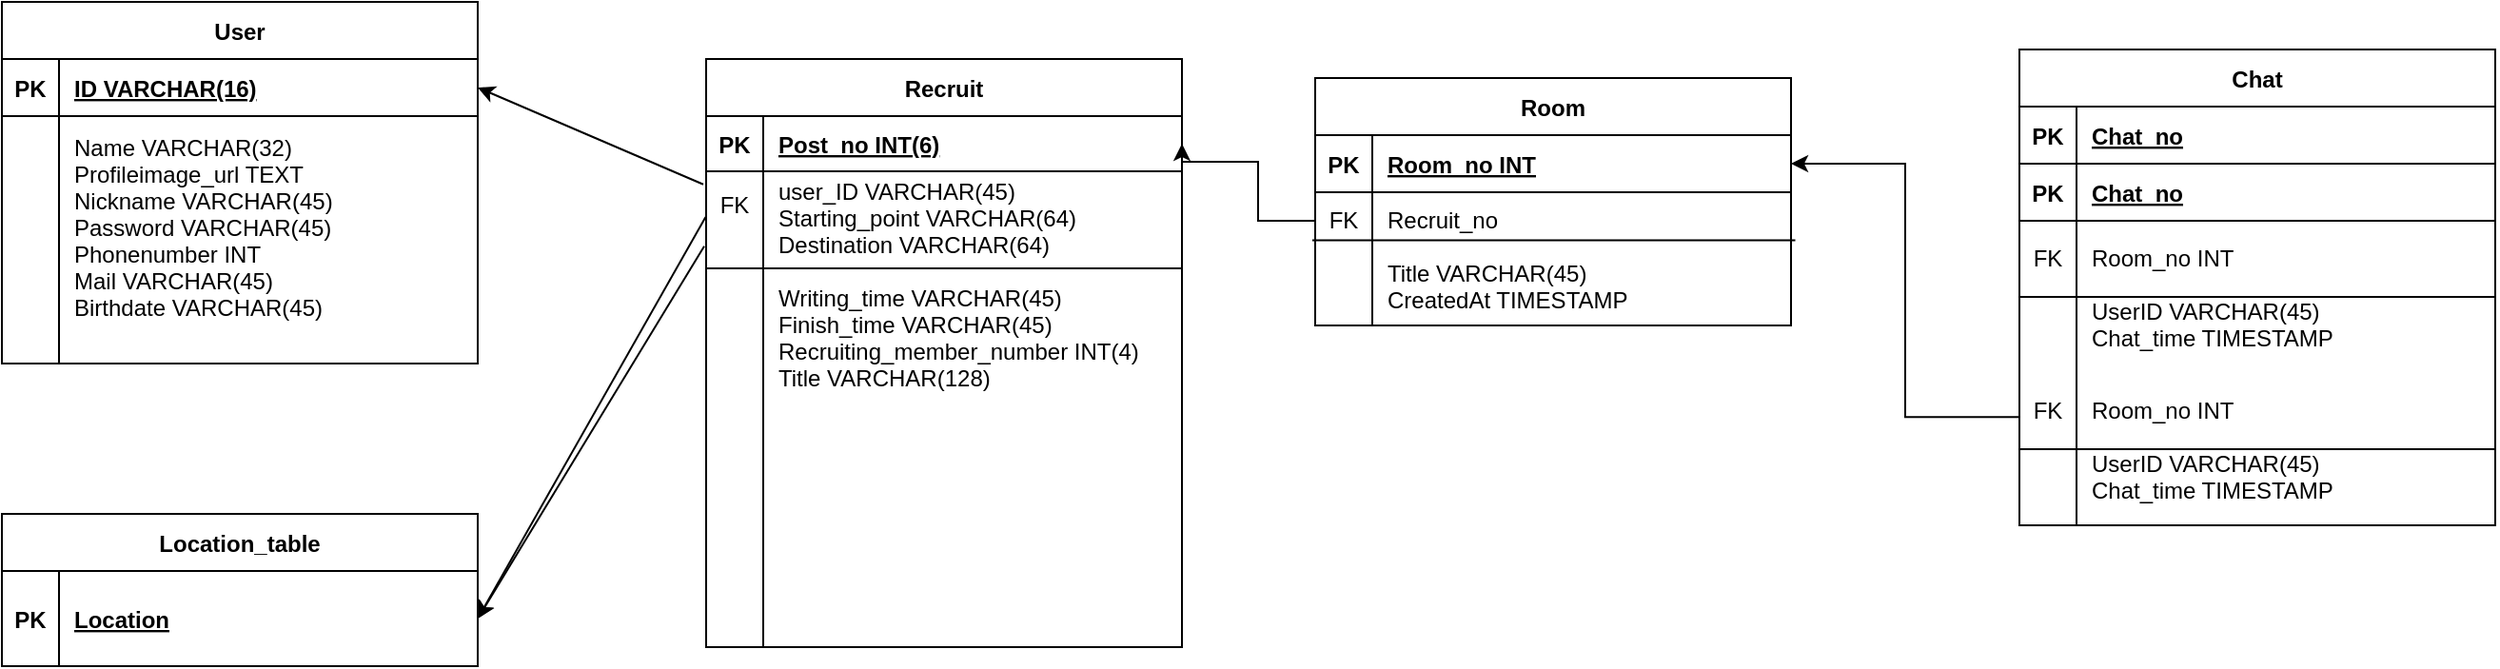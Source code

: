 <mxfile version="20.5.0" type="device"><diagram id="R2lEEEUBdFMjLlhIrx00" name="Page-1"><mxGraphModel dx="1955" dy="887" grid="1" gridSize="10" guides="1" tooltips="1" connect="1" arrows="1" fold="1" page="1" pageScale="1" pageWidth="850" pageHeight="1100" math="0" shadow="0" extFonts="Permanent Marker^https://fonts.googleapis.com/css?family=Permanent+Marker"><root><mxCell id="0"/><mxCell id="1" parent="0"/><mxCell id="C-vyLk0tnHw3VtMMgP7b-2" value="Recruit" style="shape=table;startSize=30;container=1;collapsible=1;childLayout=tableLayout;fixedRows=1;rowLines=0;fontStyle=1;align=center;resizeLast=1;" parent="1" vertex="1"><mxGeometry x="620" y="470" width="250" height="309" as="geometry"/></mxCell><mxCell id="C-vyLk0tnHw3VtMMgP7b-3" value="" style="shape=partialRectangle;collapsible=0;dropTarget=0;pointerEvents=0;fillColor=none;points=[[0,0.5],[1,0.5]];portConstraint=eastwest;top=0;left=0;right=0;bottom=1;" parent="C-vyLk0tnHw3VtMMgP7b-2" vertex="1"><mxGeometry y="30" width="250" height="29" as="geometry"/></mxCell><mxCell id="C-vyLk0tnHw3VtMMgP7b-4" value="PK" style="shape=partialRectangle;overflow=hidden;connectable=0;fillColor=none;top=0;left=0;bottom=0;right=0;fontStyle=1;" parent="C-vyLk0tnHw3VtMMgP7b-3" vertex="1"><mxGeometry width="30" height="29" as="geometry"><mxRectangle width="30" height="29" as="alternateBounds"/></mxGeometry></mxCell><mxCell id="C-vyLk0tnHw3VtMMgP7b-5" value="Post_no INT(6)" style="shape=partialRectangle;overflow=hidden;connectable=0;fillColor=none;top=0;left=0;bottom=0;right=0;align=left;spacingLeft=6;fontStyle=5;" parent="C-vyLk0tnHw3VtMMgP7b-3" vertex="1"><mxGeometry x="30" width="220" height="29" as="geometry"><mxRectangle width="220" height="29" as="alternateBounds"/></mxGeometry></mxCell><mxCell id="NHss5fVnDGJ_v4rthJES-1" value="" style="endArrow=none;html=1;rounded=0;" parent="C-vyLk0tnHw3VtMMgP7b-2" edge="1"><mxGeometry width="50" height="50" relative="1" as="geometry"><mxPoint y="110" as="sourcePoint"/><mxPoint x="250" y="110" as="targetPoint"/><Array as="points"><mxPoint x="120" y="110"/></Array></mxGeometry></mxCell><mxCell id="C-vyLk0tnHw3VtMMgP7b-6" value="" style="shape=partialRectangle;collapsible=0;dropTarget=0;pointerEvents=0;fillColor=none;points=[[0,0.5],[1,0.5]];portConstraint=eastwest;top=0;left=0;right=0;bottom=0;" parent="C-vyLk0tnHw3VtMMgP7b-2" vertex="1"><mxGeometry y="59" width="250" height="160" as="geometry"/></mxCell><mxCell id="C-vyLk0tnHw3VtMMgP7b-7" value="FK&#10;&#10;&#10;&#10;&#10;&#10;&#10;&#10;&#10;" style="shape=partialRectangle;overflow=hidden;connectable=0;fillColor=none;top=0;left=0;bottom=0;right=0;" parent="C-vyLk0tnHw3VtMMgP7b-6" vertex="1"><mxGeometry width="30" height="160" as="geometry"><mxRectangle width="30" height="160" as="alternateBounds"/></mxGeometry></mxCell><mxCell id="C-vyLk0tnHw3VtMMgP7b-8" value="user_ID VARCHAR(45)&#10;Starting_point VARCHAR(64)&#10;Destination VARCHAR(64)&#10;&#10;Writing_time VARCHAR(45)&#10;Finish_time VARCHAR(45)&#10;Recruiting_member_number INT(4)&#10;Title VARCHAR(128)&#10;&#10;&#10;" style="shape=partialRectangle;overflow=hidden;connectable=0;fillColor=none;top=0;left=0;bottom=0;right=0;align=left;spacingLeft=6;" parent="C-vyLk0tnHw3VtMMgP7b-6" vertex="1"><mxGeometry x="30" width="220" height="160" as="geometry"><mxRectangle width="220" height="160" as="alternateBounds"/></mxGeometry></mxCell><mxCell id="C-vyLk0tnHw3VtMMgP7b-9" value="" style="shape=partialRectangle;collapsible=0;dropTarget=0;pointerEvents=0;fillColor=none;points=[[0,0.5],[1,0.5]];portConstraint=eastwest;top=0;left=0;right=0;bottom=0;" parent="C-vyLk0tnHw3VtMMgP7b-2" vertex="1"><mxGeometry y="219" width="250" height="90" as="geometry"/></mxCell><mxCell id="C-vyLk0tnHw3VtMMgP7b-10" value="" style="shape=partialRectangle;overflow=hidden;connectable=0;fillColor=none;top=0;left=0;bottom=0;right=0;" parent="C-vyLk0tnHw3VtMMgP7b-9" vertex="1"><mxGeometry width="30" height="90" as="geometry"><mxRectangle width="30" height="90" as="alternateBounds"/></mxGeometry></mxCell><mxCell id="C-vyLk0tnHw3VtMMgP7b-11" value="" style="shape=partialRectangle;overflow=hidden;connectable=0;fillColor=none;top=0;left=0;bottom=0;right=0;align=left;spacingLeft=6;" parent="C-vyLk0tnHw3VtMMgP7b-9" vertex="1"><mxGeometry x="30" width="220" height="90" as="geometry"><mxRectangle width="220" height="90" as="alternateBounds"/></mxGeometry></mxCell><mxCell id="C-vyLk0tnHw3VtMMgP7b-23" value="User" style="shape=table;startSize=30;container=1;collapsible=1;childLayout=tableLayout;fixedRows=1;rowLines=0;fontStyle=1;align=center;resizeLast=1;" parent="1" vertex="1"><mxGeometry x="250" y="440" width="250" height="190" as="geometry"/></mxCell><mxCell id="C-vyLk0tnHw3VtMMgP7b-24" value="" style="shape=partialRectangle;collapsible=0;dropTarget=0;pointerEvents=0;fillColor=none;points=[[0,0.5],[1,0.5]];portConstraint=eastwest;top=0;left=0;right=0;bottom=1;" parent="C-vyLk0tnHw3VtMMgP7b-23" vertex="1"><mxGeometry y="30" width="250" height="30" as="geometry"/></mxCell><mxCell id="C-vyLk0tnHw3VtMMgP7b-25" value="PK" style="shape=partialRectangle;overflow=hidden;connectable=0;fillColor=none;top=0;left=0;bottom=0;right=0;fontStyle=1;" parent="C-vyLk0tnHw3VtMMgP7b-24" vertex="1"><mxGeometry width="30" height="30" as="geometry"><mxRectangle width="30" height="30" as="alternateBounds"/></mxGeometry></mxCell><mxCell id="C-vyLk0tnHw3VtMMgP7b-26" value="ID VARCHAR(16)" style="shape=partialRectangle;overflow=hidden;connectable=0;fillColor=none;top=0;left=0;bottom=0;right=0;align=left;spacingLeft=6;fontStyle=5;" parent="C-vyLk0tnHw3VtMMgP7b-24" vertex="1"><mxGeometry x="30" width="220" height="30" as="geometry"><mxRectangle width="220" height="30" as="alternateBounds"/></mxGeometry></mxCell><mxCell id="C-vyLk0tnHw3VtMMgP7b-27" value="" style="shape=partialRectangle;collapsible=0;dropTarget=0;pointerEvents=0;fillColor=none;points=[[0,0.5],[1,0.5]];portConstraint=eastwest;top=0;left=0;right=0;bottom=0;" parent="C-vyLk0tnHw3VtMMgP7b-23" vertex="1"><mxGeometry y="60" width="250" height="130" as="geometry"/></mxCell><mxCell id="C-vyLk0tnHw3VtMMgP7b-28" value="" style="shape=partialRectangle;overflow=hidden;connectable=0;fillColor=none;top=0;left=0;bottom=0;right=0;" parent="C-vyLk0tnHw3VtMMgP7b-27" vertex="1"><mxGeometry width="30" height="130" as="geometry"><mxRectangle width="30" height="130" as="alternateBounds"/></mxGeometry></mxCell><mxCell id="C-vyLk0tnHw3VtMMgP7b-29" value="Name VARCHAR(32)&#10;Profileimage_url TEXT&#10;Nickname VARCHAR(45)&#10;Password VARCHAR(45)&#10;Phonenumber INT&#10;Mail VARCHAR(45)&#10;Birthdate VARCHAR(45)&#10;" style="shape=partialRectangle;overflow=hidden;connectable=0;fillColor=none;top=0;left=0;bottom=0;right=0;align=left;spacingLeft=6;" parent="C-vyLk0tnHw3VtMMgP7b-27" vertex="1"><mxGeometry x="30" width="220" height="130" as="geometry"><mxRectangle width="220" height="130" as="alternateBounds"/></mxGeometry></mxCell><mxCell id="NHss5fVnDGJ_v4rthJES-13" value="Room" style="shape=table;startSize=30;container=1;collapsible=1;childLayout=tableLayout;fixedRows=1;rowLines=0;fontStyle=1;align=center;resizeLast=1;" parent="1" vertex="1"><mxGeometry x="940" y="480" width="250" height="130" as="geometry"/></mxCell><mxCell id="NHss5fVnDGJ_v4rthJES-14" value="" style="shape=partialRectangle;collapsible=0;dropTarget=0;pointerEvents=0;fillColor=none;points=[[0,0.5],[1,0.5]];portConstraint=eastwest;top=0;left=0;right=0;bottom=1;" parent="NHss5fVnDGJ_v4rthJES-13" vertex="1"><mxGeometry y="30" width="250" height="30" as="geometry"/></mxCell><mxCell id="NHss5fVnDGJ_v4rthJES-15" value="PK" style="shape=partialRectangle;overflow=hidden;connectable=0;fillColor=none;top=0;left=0;bottom=0;right=0;fontStyle=1;" parent="NHss5fVnDGJ_v4rthJES-14" vertex="1"><mxGeometry width="30" height="30" as="geometry"><mxRectangle width="30" height="30" as="alternateBounds"/></mxGeometry></mxCell><mxCell id="NHss5fVnDGJ_v4rthJES-16" value="Room_no INT" style="shape=partialRectangle;overflow=hidden;connectable=0;fillColor=none;top=0;left=0;bottom=0;right=0;align=left;spacingLeft=6;fontStyle=5;" parent="NHss5fVnDGJ_v4rthJES-14" vertex="1"><mxGeometry x="30" width="220" height="30" as="geometry"><mxRectangle width="220" height="30" as="alternateBounds"/></mxGeometry></mxCell><mxCell id="NHss5fVnDGJ_v4rthJES-17" value="" style="shape=partialRectangle;collapsible=0;dropTarget=0;pointerEvents=0;fillColor=none;points=[[0,0.5],[1,0.5]];portConstraint=eastwest;top=0;left=0;right=0;bottom=0;" parent="NHss5fVnDGJ_v4rthJES-13" vertex="1"><mxGeometry y="60" width="250" height="70" as="geometry"/></mxCell><mxCell id="NHss5fVnDGJ_v4rthJES-18" value="FK&#10;&#10;&#10;" style="shape=partialRectangle;overflow=hidden;connectable=0;fillColor=none;top=0;left=0;bottom=0;right=0;" parent="NHss5fVnDGJ_v4rthJES-17" vertex="1"><mxGeometry width="30" height="70" as="geometry"><mxRectangle width="30" height="70" as="alternateBounds"/></mxGeometry></mxCell><mxCell id="NHss5fVnDGJ_v4rthJES-19" value="Recruit_no&#10;&#10;Title VARCHAR(45)&#10;CreatedAt TIMESTAMP " style="shape=partialRectangle;overflow=hidden;connectable=0;fillColor=none;top=0;left=0;bottom=0;right=0;align=left;spacingLeft=6;" parent="NHss5fVnDGJ_v4rthJES-17" vertex="1"><mxGeometry x="30" width="220" height="70" as="geometry"><mxRectangle width="220" height="70" as="alternateBounds"/></mxGeometry></mxCell><mxCell id="NHss5fVnDGJ_v4rthJES-32" value="" style="endArrow=none;html=1;rounded=0;entryX=1.009;entryY=0.36;entryDx=0;entryDy=0;entryPerimeter=0;exitX=-0.006;exitY=0.36;exitDx=0;exitDy=0;exitPerimeter=0;" parent="NHss5fVnDGJ_v4rthJES-13" source="NHss5fVnDGJ_v4rthJES-17" target="NHss5fVnDGJ_v4rthJES-17" edge="1"><mxGeometry width="50" height="50" relative="1" as="geometry"><mxPoint x="60" y="160" as="sourcePoint"/><mxPoint x="110" y="110" as="targetPoint"/></mxGeometry></mxCell><mxCell id="NHss5fVnDGJ_v4rthJES-20" value="Chat" style="shape=table;startSize=30;container=1;collapsible=1;childLayout=tableLayout;fixedRows=1;rowLines=0;fontStyle=1;align=center;resizeLast=1;" parent="1" vertex="1"><mxGeometry x="1310" y="465" width="250" height="250" as="geometry"/></mxCell><mxCell id="NHss5fVnDGJ_v4rthJES-21" value="" style="shape=partialRectangle;collapsible=0;dropTarget=0;pointerEvents=0;fillColor=none;points=[[0,0.5],[1,0.5]];portConstraint=eastwest;top=0;left=0;right=0;bottom=1;" parent="NHss5fVnDGJ_v4rthJES-20" vertex="1"><mxGeometry y="30" width="250" height="30" as="geometry"/></mxCell><mxCell id="NHss5fVnDGJ_v4rthJES-22" value="PK" style="shape=partialRectangle;overflow=hidden;connectable=0;fillColor=none;top=0;left=0;bottom=0;right=0;fontStyle=1;" parent="NHss5fVnDGJ_v4rthJES-21" vertex="1"><mxGeometry width="30" height="30" as="geometry"><mxRectangle width="30" height="30" as="alternateBounds"/></mxGeometry></mxCell><mxCell id="NHss5fVnDGJ_v4rthJES-23" value="Chat_no" style="shape=partialRectangle;overflow=hidden;connectable=0;fillColor=none;top=0;left=0;bottom=0;right=0;align=left;spacingLeft=6;fontStyle=5;" parent="NHss5fVnDGJ_v4rthJES-21" vertex="1"><mxGeometry x="30" width="220" height="30" as="geometry"><mxRectangle width="220" height="30" as="alternateBounds"/></mxGeometry></mxCell><mxCell id="4EZ2XNps4z8uywhLvl_v-4" value="" style="shape=partialRectangle;collapsible=0;dropTarget=0;pointerEvents=0;fillColor=none;points=[[0,0.5],[1,0.5]];portConstraint=eastwest;top=0;left=0;right=0;bottom=1;" vertex="1" parent="NHss5fVnDGJ_v4rthJES-20"><mxGeometry y="60" width="250" height="30" as="geometry"/></mxCell><mxCell id="4EZ2XNps4z8uywhLvl_v-5" value="PK" style="shape=partialRectangle;overflow=hidden;connectable=0;fillColor=none;top=0;left=0;bottom=0;right=0;fontStyle=1;" vertex="1" parent="4EZ2XNps4z8uywhLvl_v-4"><mxGeometry width="30" height="30" as="geometry"><mxRectangle width="30" height="30" as="alternateBounds"/></mxGeometry></mxCell><mxCell id="4EZ2XNps4z8uywhLvl_v-6" value="Chat_no" style="shape=partialRectangle;overflow=hidden;connectable=0;fillColor=none;top=0;left=0;bottom=0;right=0;align=left;spacingLeft=6;fontStyle=5;" vertex="1" parent="4EZ2XNps4z8uywhLvl_v-4"><mxGeometry x="30" width="220" height="30" as="geometry"><mxRectangle width="220" height="30" as="alternateBounds"/></mxGeometry></mxCell><mxCell id="4EZ2XNps4z8uywhLvl_v-7" value="" style="shape=partialRectangle;collapsible=0;dropTarget=0;pointerEvents=0;fillColor=none;points=[[0,0.5],[1,0.5]];portConstraint=eastwest;top=0;left=0;right=0;bottom=0;" vertex="1" parent="NHss5fVnDGJ_v4rthJES-20"><mxGeometry y="90" width="250" height="80" as="geometry"/></mxCell><mxCell id="4EZ2XNps4z8uywhLvl_v-8" value="FK&#10;&#10;&#10;" style="shape=partialRectangle;overflow=hidden;connectable=0;fillColor=none;top=0;left=0;bottom=0;right=0;" vertex="1" parent="4EZ2XNps4z8uywhLvl_v-7"><mxGeometry width="30" height="80" as="geometry"><mxRectangle width="30" height="80" as="alternateBounds"/></mxGeometry></mxCell><mxCell id="4EZ2XNps4z8uywhLvl_v-9" value="Room_no INT&#10;&#10;UserID VARCHAR(45)&#10;Chat_time TIMESTAMP " style="shape=partialRectangle;overflow=hidden;connectable=0;fillColor=none;top=0;left=0;bottom=0;right=0;align=left;spacingLeft=6;" vertex="1" parent="4EZ2XNps4z8uywhLvl_v-7"><mxGeometry x="30" width="220" height="80" as="geometry"><mxRectangle width="220" height="80" as="alternateBounds"/></mxGeometry></mxCell><mxCell id="NHss5fVnDGJ_v4rthJES-24" value="" style="shape=partialRectangle;collapsible=0;dropTarget=0;pointerEvents=0;fillColor=none;points=[[0,0.5],[1,0.5]];portConstraint=eastwest;top=0;left=0;right=0;bottom=0;" parent="NHss5fVnDGJ_v4rthJES-20" vertex="1"><mxGeometry y="170" width="250" height="80" as="geometry"/></mxCell><mxCell id="NHss5fVnDGJ_v4rthJES-25" value="FK&#10;&#10;&#10;" style="shape=partialRectangle;overflow=hidden;connectable=0;fillColor=none;top=0;left=0;bottom=0;right=0;" parent="NHss5fVnDGJ_v4rthJES-24" vertex="1"><mxGeometry width="30" height="80" as="geometry"><mxRectangle width="30" height="80" as="alternateBounds"/></mxGeometry></mxCell><mxCell id="NHss5fVnDGJ_v4rthJES-26" value="Room_no INT&#10;&#10;UserID VARCHAR(45)&#10;Chat_time TIMESTAMP " style="shape=partialRectangle;overflow=hidden;connectable=0;fillColor=none;top=0;left=0;bottom=0;right=0;align=left;spacingLeft=6;" parent="NHss5fVnDGJ_v4rthJES-24" vertex="1"><mxGeometry x="30" width="220" height="80" as="geometry"><mxRectangle width="220" height="80" as="alternateBounds"/></mxGeometry></mxCell><mxCell id="NHss5fVnDGJ_v4rthJES-30" value="" style="endArrow=none;html=1;rounded=0;exitX=0;exitY=0.5;exitDx=0;exitDy=0;entryX=1;entryY=0.5;entryDx=0;entryDy=0;" parent="NHss5fVnDGJ_v4rthJES-20" source="NHss5fVnDGJ_v4rthJES-24" target="NHss5fVnDGJ_v4rthJES-24" edge="1"><mxGeometry width="50" height="50" relative="1" as="geometry"><mxPoint x="290" y="-10" as="sourcePoint"/><mxPoint x="340" y="-60" as="targetPoint"/></mxGeometry></mxCell><mxCell id="4EZ2XNps4z8uywhLvl_v-10" value="" style="endArrow=none;html=1;rounded=0;exitX=0;exitY=0.5;exitDx=0;exitDy=0;entryX=1;entryY=0.5;entryDx=0;entryDy=0;" edge="1" parent="NHss5fVnDGJ_v4rthJES-20" source="4EZ2XNps4z8uywhLvl_v-7" target="4EZ2XNps4z8uywhLvl_v-7"><mxGeometry width="50" height="50" relative="1" as="geometry"><mxPoint x="300" as="sourcePoint"/><mxPoint x="350" y="-50" as="targetPoint"/></mxGeometry></mxCell><mxCell id="NHss5fVnDGJ_v4rthJES-29" style="edgeStyle=orthogonalEdgeStyle;rounded=0;orthogonalLoop=1;jettySize=auto;html=1;entryX=1;entryY=0.5;entryDx=0;entryDy=0;" parent="1" target="C-vyLk0tnHw3VtMMgP7b-3" edge="1"><mxGeometry relative="1" as="geometry"><mxPoint x="940" y="555" as="sourcePoint"/><Array as="points"><mxPoint x="910" y="555"/><mxPoint x="910" y="524"/></Array></mxGeometry></mxCell><mxCell id="NHss5fVnDGJ_v4rthJES-31" style="edgeStyle=orthogonalEdgeStyle;rounded=0;orthogonalLoop=1;jettySize=auto;html=1;exitX=-0.001;exitY=0.289;exitDx=0;exitDy=0;entryX=1;entryY=0.5;entryDx=0;entryDy=0;exitPerimeter=0;" parent="1" source="NHss5fVnDGJ_v4rthJES-24" target="NHss5fVnDGJ_v4rthJES-14" edge="1"><mxGeometry relative="1" as="geometry"/></mxCell><mxCell id="4EZ2XNps4z8uywhLvl_v-11" value="Location_table" style="shape=table;startSize=30;container=1;collapsible=1;childLayout=tableLayout;fixedRows=1;rowLines=0;fontStyle=1;align=center;resizeLast=1;" vertex="1" parent="1"><mxGeometry x="250" y="709" width="250" height="80" as="geometry"/></mxCell><mxCell id="4EZ2XNps4z8uywhLvl_v-12" value="" style="shape=partialRectangle;collapsible=0;dropTarget=0;pointerEvents=0;fillColor=none;points=[[0,0.5],[1,0.5]];portConstraint=eastwest;top=0;left=0;right=0;bottom=1;" vertex="1" parent="4EZ2XNps4z8uywhLvl_v-11"><mxGeometry y="30" width="250" height="50" as="geometry"/></mxCell><mxCell id="4EZ2XNps4z8uywhLvl_v-13" value="PK" style="shape=partialRectangle;overflow=hidden;connectable=0;fillColor=none;top=0;left=0;bottom=0;right=0;fontStyle=1;" vertex="1" parent="4EZ2XNps4z8uywhLvl_v-12"><mxGeometry width="30" height="50" as="geometry"><mxRectangle width="30" height="50" as="alternateBounds"/></mxGeometry></mxCell><mxCell id="4EZ2XNps4z8uywhLvl_v-14" value="Location" style="shape=partialRectangle;overflow=hidden;connectable=0;fillColor=none;top=0;left=0;bottom=0;right=0;align=left;spacingLeft=6;fontStyle=5;" vertex="1" parent="4EZ2XNps4z8uywhLvl_v-12"><mxGeometry x="30" width="220" height="50" as="geometry"><mxRectangle width="220" height="50" as="alternateBounds"/></mxGeometry></mxCell><mxCell id="4EZ2XNps4z8uywhLvl_v-19" value="" style="endArrow=classic;html=1;rounded=0;entryX=1;entryY=0.5;entryDx=0;entryDy=0;exitX=-0.006;exitY=0.043;exitDx=0;exitDy=0;exitPerimeter=0;" edge="1" parent="1" source="C-vyLk0tnHw3VtMMgP7b-6" target="C-vyLk0tnHw3VtMMgP7b-24"><mxGeometry width="50" height="50" relative="1" as="geometry"><mxPoint x="1160" y="720" as="sourcePoint"/><mxPoint x="1210" y="670" as="targetPoint"/></mxGeometry></mxCell><mxCell id="4EZ2XNps4z8uywhLvl_v-20" value="" style="endArrow=classic;html=1;rounded=0;entryX=1;entryY=0.5;entryDx=0;entryDy=0;exitX=-0.001;exitY=0.15;exitDx=0;exitDy=0;exitPerimeter=0;" edge="1" parent="1" source="C-vyLk0tnHw3VtMMgP7b-6" target="4EZ2XNps4z8uywhLvl_v-12"><mxGeometry width="50" height="50" relative="1" as="geometry"><mxPoint x="1160" y="720" as="sourcePoint"/><mxPoint x="1210" y="670" as="targetPoint"/></mxGeometry></mxCell><mxCell id="4EZ2XNps4z8uywhLvl_v-21" value="" style="endArrow=classic;html=1;rounded=0;entryX=1;entryY=0.5;entryDx=0;entryDy=0;exitX=-0.004;exitY=0.246;exitDx=0;exitDy=0;exitPerimeter=0;" edge="1" parent="1" source="C-vyLk0tnHw3VtMMgP7b-6" target="4EZ2XNps4z8uywhLvl_v-12"><mxGeometry width="50" height="50" relative="1" as="geometry"><mxPoint x="632" y="570" as="sourcePoint"/><mxPoint x="510" y="774" as="targetPoint"/></mxGeometry></mxCell></root></mxGraphModel></diagram></mxfile>